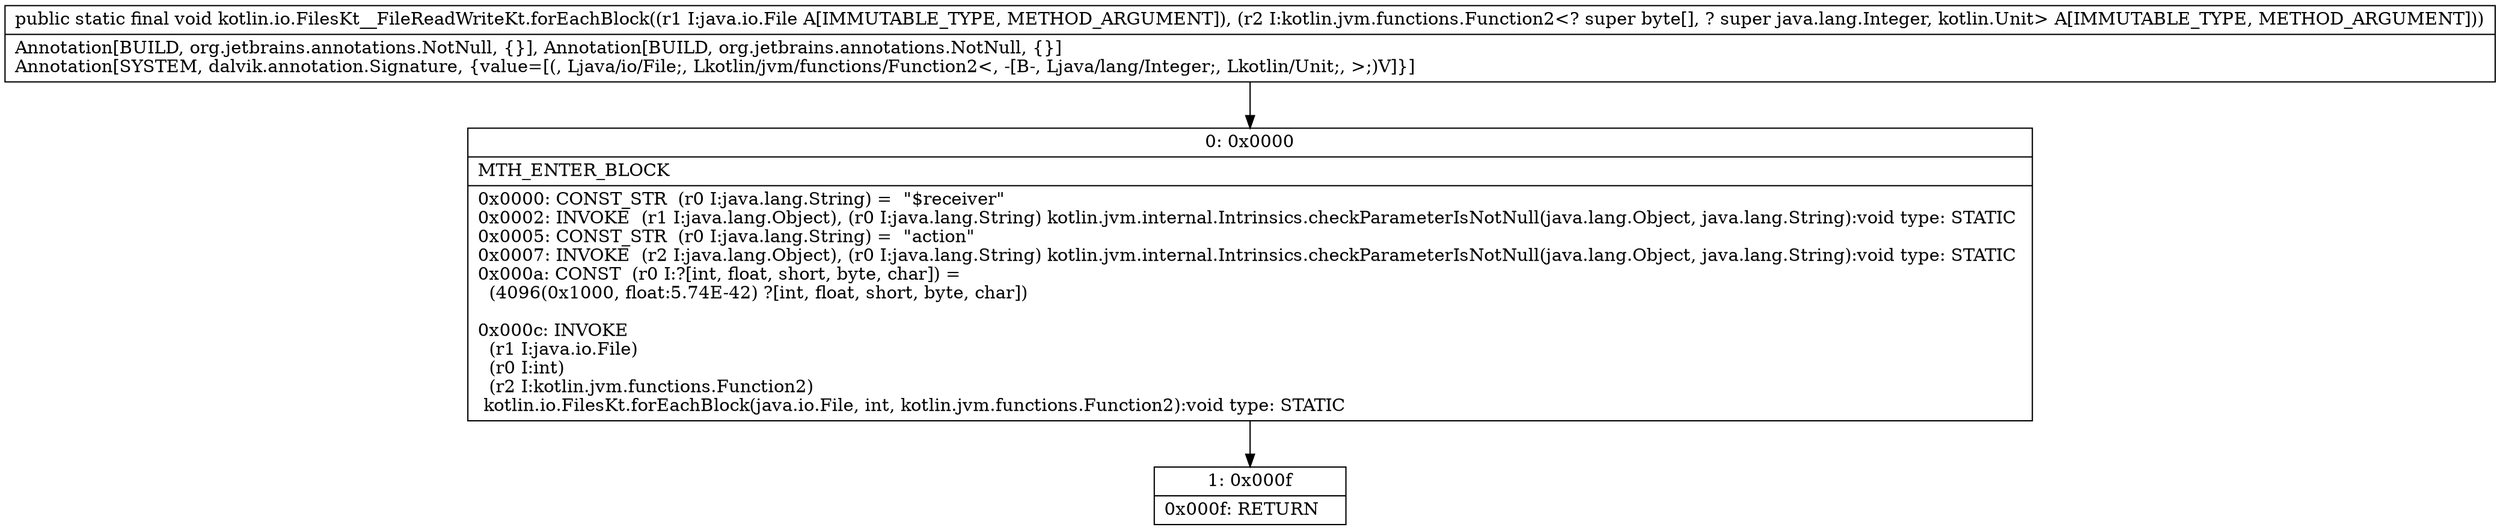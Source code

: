digraph "CFG forkotlin.io.FilesKt__FileReadWriteKt.forEachBlock(Ljava\/io\/File;Lkotlin\/jvm\/functions\/Function2;)V" {
Node_0 [shape=record,label="{0\:\ 0x0000|MTH_ENTER_BLOCK\l|0x0000: CONST_STR  (r0 I:java.lang.String) =  \"$receiver\" \l0x0002: INVOKE  (r1 I:java.lang.Object), (r0 I:java.lang.String) kotlin.jvm.internal.Intrinsics.checkParameterIsNotNull(java.lang.Object, java.lang.String):void type: STATIC \l0x0005: CONST_STR  (r0 I:java.lang.String) =  \"action\" \l0x0007: INVOKE  (r2 I:java.lang.Object), (r0 I:java.lang.String) kotlin.jvm.internal.Intrinsics.checkParameterIsNotNull(java.lang.Object, java.lang.String):void type: STATIC \l0x000a: CONST  (r0 I:?[int, float, short, byte, char]) = \l  (4096(0x1000, float:5.74E\-42) ?[int, float, short, byte, char])\l \l0x000c: INVOKE  \l  (r1 I:java.io.File)\l  (r0 I:int)\l  (r2 I:kotlin.jvm.functions.Function2)\l kotlin.io.FilesKt.forEachBlock(java.io.File, int, kotlin.jvm.functions.Function2):void type: STATIC \l}"];
Node_1 [shape=record,label="{1\:\ 0x000f|0x000f: RETURN   \l}"];
MethodNode[shape=record,label="{public static final void kotlin.io.FilesKt__FileReadWriteKt.forEachBlock((r1 I:java.io.File A[IMMUTABLE_TYPE, METHOD_ARGUMENT]), (r2 I:kotlin.jvm.functions.Function2\<? super byte[], ? super java.lang.Integer, kotlin.Unit\> A[IMMUTABLE_TYPE, METHOD_ARGUMENT]))  | Annotation[BUILD, org.jetbrains.annotations.NotNull, \{\}], Annotation[BUILD, org.jetbrains.annotations.NotNull, \{\}]\lAnnotation[SYSTEM, dalvik.annotation.Signature, \{value=[(, Ljava\/io\/File;, Lkotlin\/jvm\/functions\/Function2\<, \-[B\-, Ljava\/lang\/Integer;, Lkotlin\/Unit;, \>;)V]\}]\l}"];
MethodNode -> Node_0;
Node_0 -> Node_1;
}

